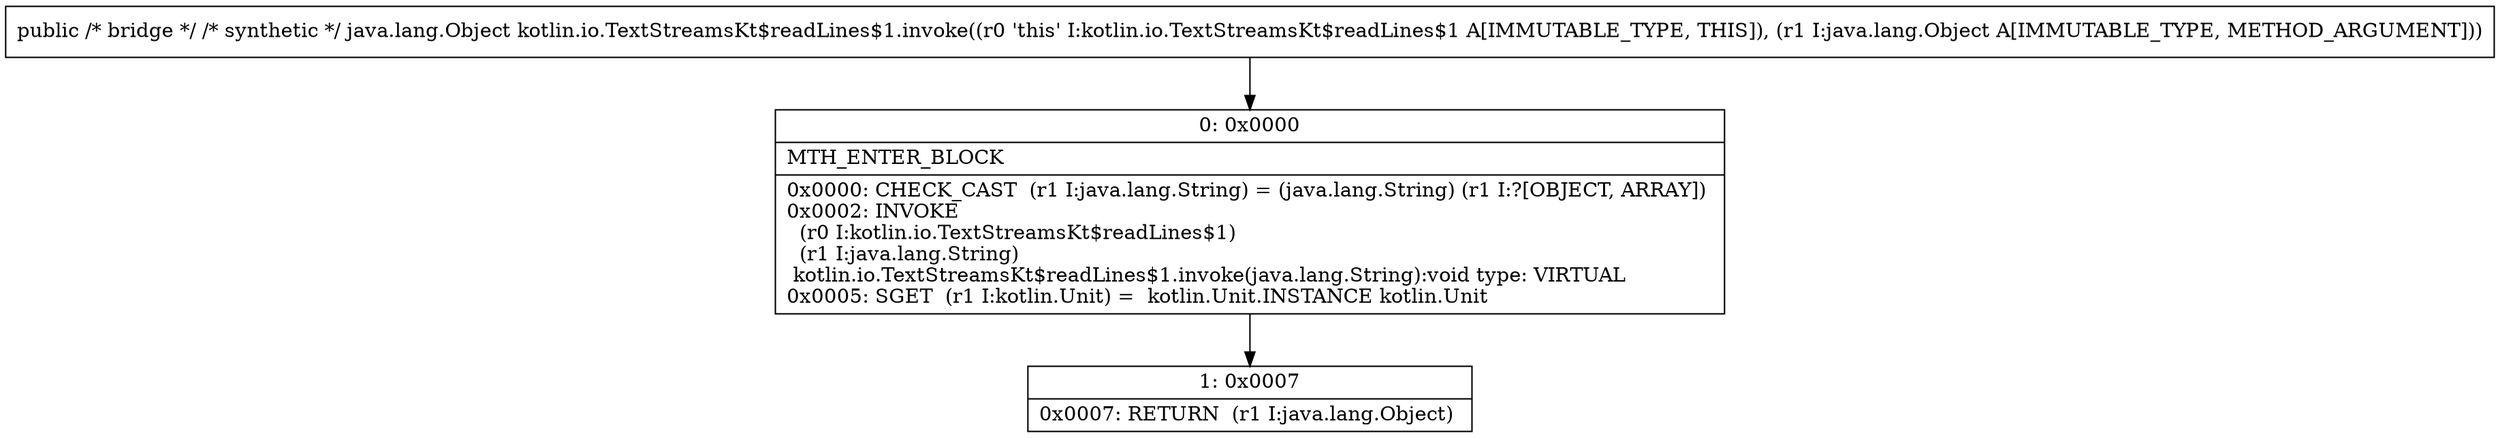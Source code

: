 digraph "CFG forkotlin.io.TextStreamsKt$readLines$1.invoke(Ljava\/lang\/Object;)Ljava\/lang\/Object;" {
Node_0 [shape=record,label="{0\:\ 0x0000|MTH_ENTER_BLOCK\l|0x0000: CHECK_CAST  (r1 I:java.lang.String) = (java.lang.String) (r1 I:?[OBJECT, ARRAY]) \l0x0002: INVOKE  \l  (r0 I:kotlin.io.TextStreamsKt$readLines$1)\l  (r1 I:java.lang.String)\l kotlin.io.TextStreamsKt$readLines$1.invoke(java.lang.String):void type: VIRTUAL \l0x0005: SGET  (r1 I:kotlin.Unit) =  kotlin.Unit.INSTANCE kotlin.Unit \l}"];
Node_1 [shape=record,label="{1\:\ 0x0007|0x0007: RETURN  (r1 I:java.lang.Object) \l}"];
MethodNode[shape=record,label="{public \/* bridge *\/ \/* synthetic *\/ java.lang.Object kotlin.io.TextStreamsKt$readLines$1.invoke((r0 'this' I:kotlin.io.TextStreamsKt$readLines$1 A[IMMUTABLE_TYPE, THIS]), (r1 I:java.lang.Object A[IMMUTABLE_TYPE, METHOD_ARGUMENT])) }"];
MethodNode -> Node_0;
Node_0 -> Node_1;
}

